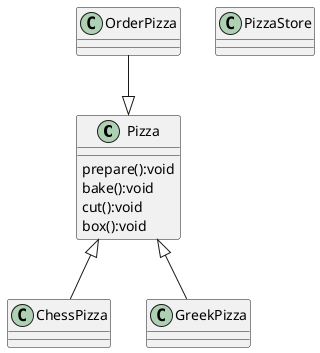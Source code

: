 @startuml

class Pizza
class ChessPizza
class GreekPizza

class OrderPizza

class PizzaStore

Pizza <|-- ChessPizza
Pizza <|-- GreekPizza

OrderPizza --|> Pizza

class Pizza {
prepare():void
bake():void
cut():void
box():void
}



@enduml